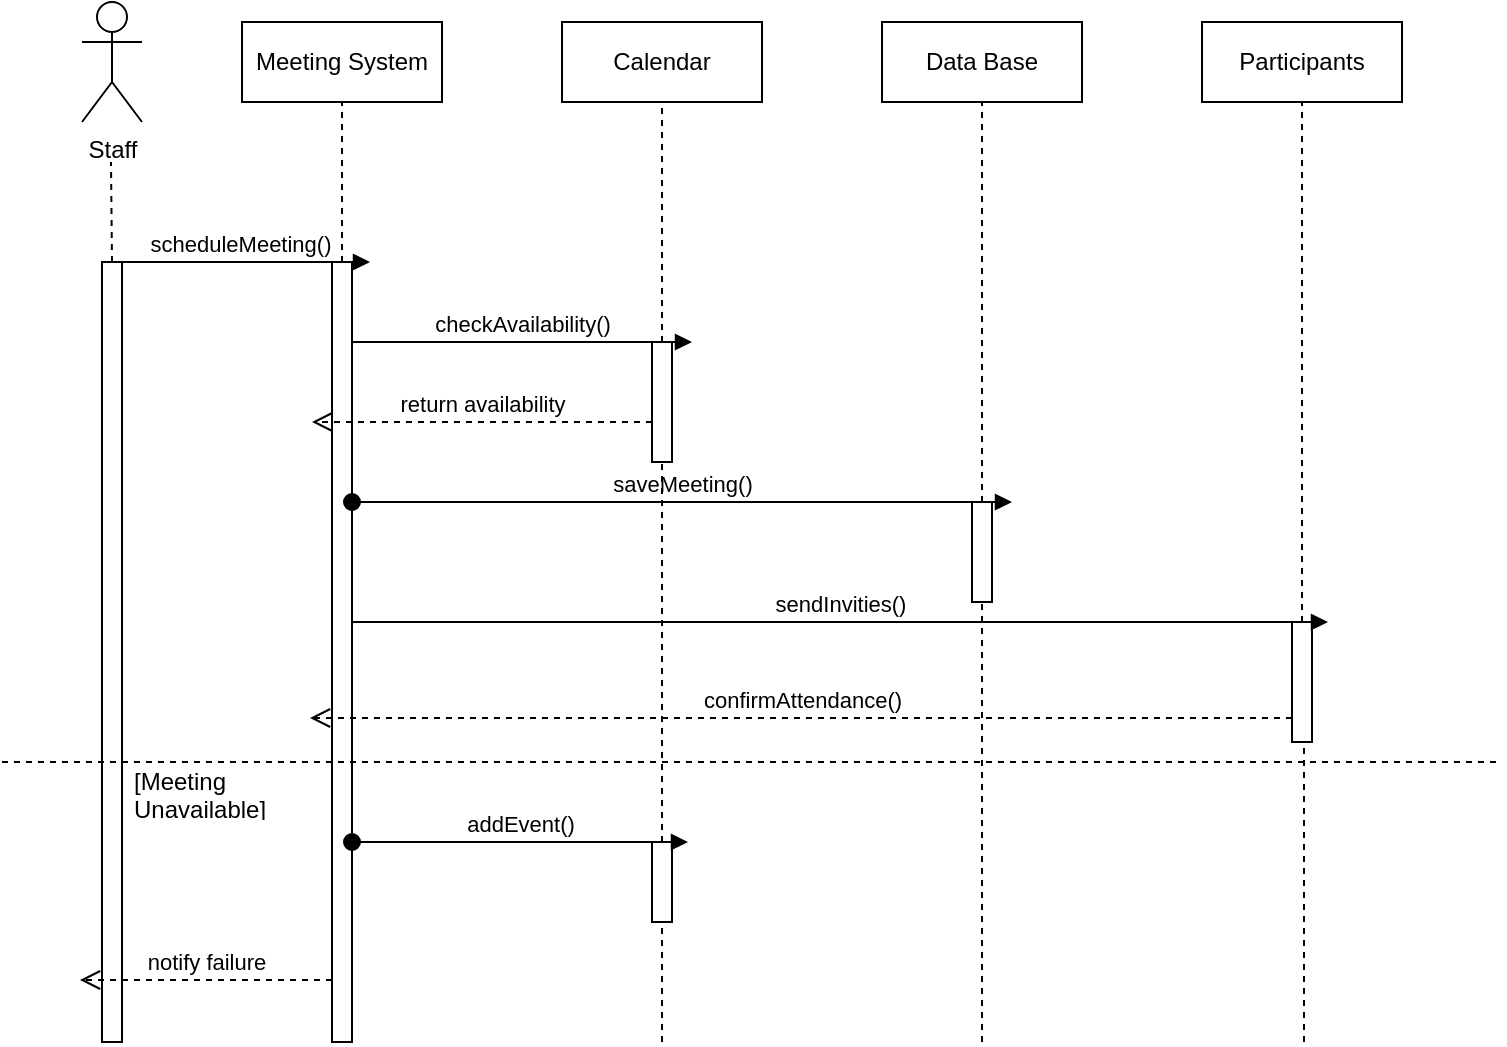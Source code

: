 <mxfile version="26.1.0">
  <diagram name="Page-1" id="2YBvvXClWsGukQMizWep">
    <mxGraphModel dx="1282" dy="613" grid="1" gridSize="10" guides="1" tooltips="1" connect="1" arrows="1" fold="1" page="1" pageScale="1" pageWidth="850" pageHeight="1100" math="0" shadow="0">
      <root>
        <mxCell id="0" />
        <mxCell id="1" parent="0" />
        <mxCell id="uANv60sYky6cgincP03u-1" value="Staff" style="shape=umlActor;verticalLabelPosition=bottom;verticalAlign=top;html=1;outlineConnect=0;" vertex="1" parent="1">
          <mxGeometry x="100" y="60" width="30" height="60" as="geometry" />
        </mxCell>
        <mxCell id="uANv60sYky6cgincP03u-4" value="Meeting System" style="whiteSpace=wrap;html=1;align=center;" vertex="1" parent="1">
          <mxGeometry x="180" y="70" width="100" height="40" as="geometry" />
        </mxCell>
        <mxCell id="uANv60sYky6cgincP03u-5" value="Calendar" style="whiteSpace=wrap;html=1;align=center;" vertex="1" parent="1">
          <mxGeometry x="340" y="70" width="100" height="40" as="geometry" />
        </mxCell>
        <mxCell id="uANv60sYky6cgincP03u-6" value="Data Base" style="whiteSpace=wrap;html=1;align=center;" vertex="1" parent="1">
          <mxGeometry x="500" y="70" width="100" height="40" as="geometry" />
        </mxCell>
        <mxCell id="uANv60sYky6cgincP03u-7" value="Participants" style="whiteSpace=wrap;html=1;align=center;" vertex="1" parent="1">
          <mxGeometry x="660" y="70" width="100" height="40" as="geometry" />
        </mxCell>
        <mxCell id="uANv60sYky6cgincP03u-8" value="" style="html=1;points=[[0,0,0,0,5],[0,1,0,0,-5],[1,0,0,0,5],[1,1,0,0,-5]];perimeter=orthogonalPerimeter;outlineConnect=0;targetShapes=umlLifeline;portConstraint=eastwest;newEdgeStyle={&quot;curved&quot;:0,&quot;rounded&quot;:0};" vertex="1" parent="1">
          <mxGeometry x="110" y="190" width="10" height="390" as="geometry" />
        </mxCell>
        <mxCell id="uANv60sYky6cgincP03u-9" value="" style="html=1;points=[[0,0,0,0,5],[0,1,0,0,-5],[1,0,0,0,5],[1,1,0,0,-5]];perimeter=orthogonalPerimeter;outlineConnect=0;targetShapes=umlLifeline;portConstraint=eastwest;newEdgeStyle={&quot;curved&quot;:0,&quot;rounded&quot;:0};" vertex="1" parent="1">
          <mxGeometry x="225" y="190" width="10" height="390" as="geometry" />
        </mxCell>
        <mxCell id="uANv60sYky6cgincP03u-10" value="" style="html=1;points=[[0,0,0,0,5],[0,1,0,0,-5],[1,0,0,0,5],[1,1,0,0,-5]];perimeter=orthogonalPerimeter;outlineConnect=0;targetShapes=umlLifeline;portConstraint=eastwest;newEdgeStyle={&quot;curved&quot;:0,&quot;rounded&quot;:0};" vertex="1" parent="1">
          <mxGeometry x="385" y="230" width="10" height="60" as="geometry" />
        </mxCell>
        <mxCell id="uANv60sYky6cgincP03u-11" value="checkAvailability()" style="html=1;verticalAlign=bottom;endArrow=block;curved=0;rounded=0;entryX=1;entryY=0;entryDx=0;entryDy=5;entryPerimeter=0;" edge="1" parent="1" source="uANv60sYky6cgincP03u-9">
          <mxGeometry relative="1" as="geometry">
            <mxPoint x="245" y="230" as="sourcePoint" />
            <mxPoint x="405" y="230" as="targetPoint" />
          </mxGeometry>
        </mxCell>
        <mxCell id="uANv60sYky6cgincP03u-12" value="return availability" style="html=1;verticalAlign=bottom;endArrow=open;dashed=1;endSize=8;curved=0;rounded=0;exitX=0;exitY=1;exitDx=0;exitDy=-5;" edge="1" parent="1">
          <mxGeometry relative="1" as="geometry">
            <mxPoint x="215" y="270" as="targetPoint" />
            <mxPoint x="385" y="270" as="sourcePoint" />
          </mxGeometry>
        </mxCell>
        <mxCell id="uANv60sYky6cgincP03u-13" value="" style="html=1;points=[[0,0,0,0,5],[0,1,0,0,-5],[1,0,0,0,5],[1,1,0,0,-5]];perimeter=orthogonalPerimeter;outlineConnect=0;targetShapes=umlLifeline;portConstraint=eastwest;newEdgeStyle={&quot;curved&quot;:0,&quot;rounded&quot;:0};" vertex="1" parent="1">
          <mxGeometry x="545" y="310" width="10" height="50" as="geometry" />
        </mxCell>
        <mxCell id="uANv60sYky6cgincP03u-14" value="saveMeeting()" style="html=1;verticalAlign=bottom;startArrow=oval;endArrow=block;startSize=8;curved=0;rounded=0;entryX=0;entryY=0;entryDx=0;entryDy=5;" edge="1" parent="1">
          <mxGeometry relative="1" as="geometry">
            <mxPoint x="235" y="310" as="sourcePoint" />
            <mxPoint x="565" y="310" as="targetPoint" />
          </mxGeometry>
        </mxCell>
        <mxCell id="uANv60sYky6cgincP03u-15" value="" style="html=1;points=[[0,0,0,0,5],[0,1,0,0,-5],[1,0,0,0,5],[1,1,0,0,-5]];perimeter=orthogonalPerimeter;outlineConnect=0;targetShapes=umlLifeline;portConstraint=eastwest;newEdgeStyle={&quot;curved&quot;:0,&quot;rounded&quot;:0};" vertex="1" parent="1">
          <mxGeometry x="385" y="480" width="10" height="40" as="geometry" />
        </mxCell>
        <mxCell id="uANv60sYky6cgincP03u-16" value="addEvent()" style="html=1;verticalAlign=bottom;startArrow=oval;endArrow=block;startSize=8;curved=0;rounded=0;entryX=0;entryY=0;entryDx=0;entryDy=5;" edge="1" parent="1">
          <mxGeometry relative="1" as="geometry">
            <mxPoint x="235" y="480" as="sourcePoint" />
            <mxPoint x="403" y="480" as="targetPoint" />
            <Array as="points">
              <mxPoint x="300" y="480" />
            </Array>
          </mxGeometry>
        </mxCell>
        <mxCell id="uANv60sYky6cgincP03u-19" value="" style="endArrow=none;dashed=1;html=1;rounded=0;" edge="1" parent="1">
          <mxGeometry width="50" height="50" relative="1" as="geometry">
            <mxPoint x="60" y="440" as="sourcePoint" />
            <mxPoint x="810" y="440" as="targetPoint" />
          </mxGeometry>
        </mxCell>
        <mxCell id="uANv60sYky6cgincP03u-20" value="" style="html=1;points=[[0,0,0,0,5],[0,1,0,0,-5],[1,0,0,0,5],[1,1,0,0,-5]];perimeter=orthogonalPerimeter;outlineConnect=0;targetShapes=umlLifeline;portConstraint=eastwest;newEdgeStyle={&quot;curved&quot;:0,&quot;rounded&quot;:0};" vertex="1" parent="1">
          <mxGeometry x="705" y="370" width="10" height="60" as="geometry" />
        </mxCell>
        <mxCell id="uANv60sYky6cgincP03u-21" value="sendInvities()" style="html=1;verticalAlign=bottom;endArrow=block;curved=0;rounded=0;entryX=0;entryY=0;entryDx=0;entryDy=5;" edge="1" parent="1" source="uANv60sYky6cgincP03u-9">
          <mxGeometry relative="1" as="geometry">
            <mxPoint x="653" y="370" as="sourcePoint" />
            <mxPoint x="723" y="370" as="targetPoint" />
          </mxGeometry>
        </mxCell>
        <mxCell id="uANv60sYky6cgincP03u-22" value="confirmAttendance()" style="html=1;verticalAlign=bottom;endArrow=open;dashed=1;endSize=8;curved=0;rounded=0;" edge="1" source="uANv60sYky6cgincP03u-20" parent="1">
          <mxGeometry relative="1" as="geometry">
            <mxPoint x="214" y="418" as="targetPoint" />
            <mxPoint x="309" y="418" as="sourcePoint" />
            <Array as="points">
              <mxPoint x="214" y="418" />
            </Array>
          </mxGeometry>
        </mxCell>
        <mxCell id="uANv60sYky6cgincP03u-23" value="" style="endArrow=none;dashed=1;html=1;rounded=0;entryX=0.5;entryY=1;entryDx=0;entryDy=0;" edge="1" parent="1" source="uANv60sYky6cgincP03u-13" target="uANv60sYky6cgincP03u-6">
          <mxGeometry width="50" height="50" relative="1" as="geometry">
            <mxPoint x="500" y="340" as="sourcePoint" />
            <mxPoint x="550" y="140" as="targetPoint" />
          </mxGeometry>
        </mxCell>
        <mxCell id="uANv60sYky6cgincP03u-24" value="" style="endArrow=none;dashed=1;html=1;rounded=0;entryX=0.5;entryY=1;entryDx=0;entryDy=0;" edge="1" parent="1" target="uANv60sYky6cgincP03u-7">
          <mxGeometry width="50" height="50" relative="1" as="geometry">
            <mxPoint x="710" y="370" as="sourcePoint" />
            <mxPoint x="715" y="140" as="targetPoint" />
          </mxGeometry>
        </mxCell>
        <mxCell id="uANv60sYky6cgincP03u-25" value="" style="endArrow=none;dashed=1;html=1;rounded=0;entryX=0.5;entryY=1;entryDx=0;entryDy=0;" edge="1" parent="1" source="uANv60sYky6cgincP03u-10" target="uANv60sYky6cgincP03u-5">
          <mxGeometry width="50" height="50" relative="1" as="geometry">
            <mxPoint x="360" y="190" as="sourcePoint" />
            <mxPoint x="400" y="130" as="targetPoint" />
          </mxGeometry>
        </mxCell>
        <mxCell id="uANv60sYky6cgincP03u-26" value="" style="endArrow=none;dashed=1;html=1;rounded=0;entryX=0.5;entryY=1;entryDx=0;entryDy=0;" edge="1" parent="1" target="uANv60sYky6cgincP03u-4">
          <mxGeometry width="50" height="50" relative="1" as="geometry">
            <mxPoint x="230" y="190" as="sourcePoint" />
            <mxPoint x="280" y="140" as="targetPoint" />
          </mxGeometry>
        </mxCell>
        <mxCell id="uANv60sYky6cgincP03u-27" value="" style="endArrow=none;dashed=1;html=1;rounded=0;" edge="1" parent="1">
          <mxGeometry width="50" height="50" relative="1" as="geometry">
            <mxPoint x="115" y="190" as="sourcePoint" />
            <mxPoint x="114.5" y="140" as="targetPoint" />
          </mxGeometry>
        </mxCell>
        <mxCell id="uANv60sYky6cgincP03u-31" value="[Meeting Unavailable]" style="text;strokeColor=none;fillColor=none;align=left;verticalAlign=middle;spacingLeft=4;spacingRight=4;overflow=hidden;points=[[0,0.5],[1,0.5]];portConstraint=eastwest;rotatable=0;whiteSpace=wrap;html=1;" vertex="1" parent="1">
          <mxGeometry x="120" y="440" width="100" height="30" as="geometry" />
        </mxCell>
        <mxCell id="uANv60sYky6cgincP03u-32" value="notify failure" style="html=1;verticalAlign=bottom;endArrow=open;dashed=1;endSize=8;curved=0;rounded=0;" edge="1" parent="1" source="uANv60sYky6cgincP03u-9">
          <mxGeometry relative="1" as="geometry">
            <mxPoint x="220" y="550" as="sourcePoint" />
            <mxPoint x="99" y="549" as="targetPoint" />
          </mxGeometry>
        </mxCell>
        <mxCell id="uANv60sYky6cgincP03u-33" value="" style="endArrow=none;dashed=1;html=1;rounded=0;" edge="1" parent="1" target="uANv60sYky6cgincP03u-20">
          <mxGeometry width="50" height="50" relative="1" as="geometry">
            <mxPoint x="711" y="580" as="sourcePoint" />
            <mxPoint x="711" y="450" as="targetPoint" />
          </mxGeometry>
        </mxCell>
        <mxCell id="uANv60sYky6cgincP03u-34" value="" style="endArrow=none;dashed=1;html=1;rounded=0;" edge="1" parent="1">
          <mxGeometry width="50" height="50" relative="1" as="geometry">
            <mxPoint x="550" y="580" as="sourcePoint" />
            <mxPoint x="550" y="360" as="targetPoint" />
          </mxGeometry>
        </mxCell>
        <mxCell id="uANv60sYky6cgincP03u-35" value="" style="endArrow=none;dashed=1;html=1;rounded=0;" edge="1" parent="1">
          <mxGeometry width="50" height="50" relative="1" as="geometry">
            <mxPoint x="390" y="580" as="sourcePoint" />
            <mxPoint x="390" y="520" as="targetPoint" />
          </mxGeometry>
        </mxCell>
        <mxCell id="uANv60sYky6cgincP03u-36" value="" style="endArrow=none;dashed=1;html=1;rounded=0;" edge="1" parent="1">
          <mxGeometry width="50" height="50" relative="1" as="geometry">
            <mxPoint x="390" y="480" as="sourcePoint" />
            <mxPoint x="390" y="290" as="targetPoint" />
          </mxGeometry>
        </mxCell>
        <mxCell id="uANv60sYky6cgincP03u-39" value="scheduleMeeting()" style="html=1;verticalAlign=bottom;endArrow=block;curved=0;rounded=0;" edge="1" parent="1">
          <mxGeometry width="80" relative="1" as="geometry">
            <mxPoint x="114" y="190" as="sourcePoint" />
            <mxPoint x="244" y="190" as="targetPoint" />
          </mxGeometry>
        </mxCell>
      </root>
    </mxGraphModel>
  </diagram>
</mxfile>
